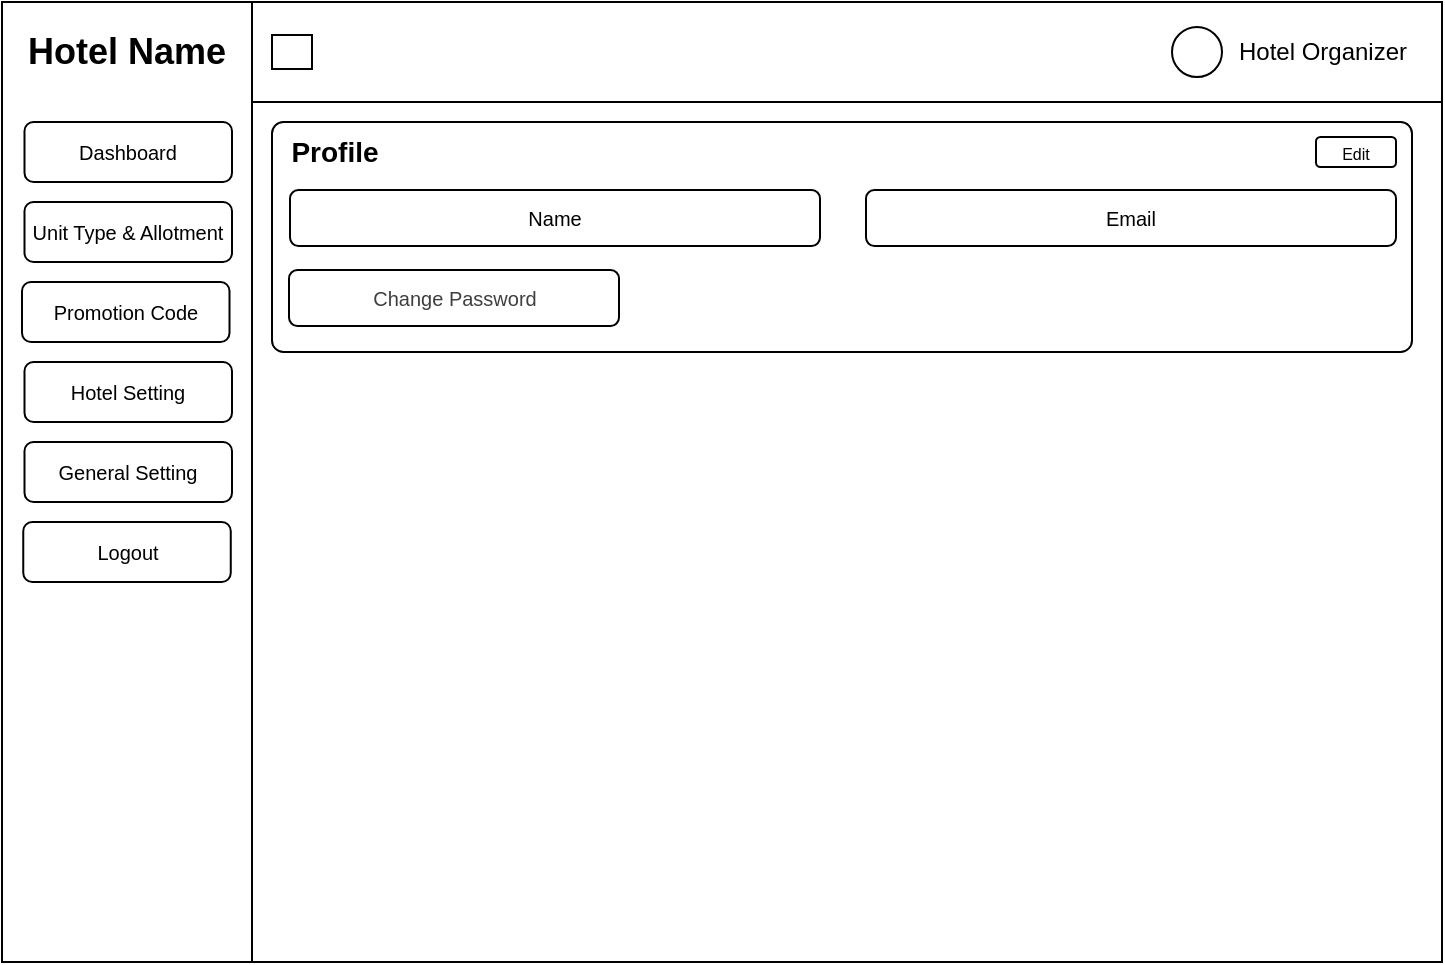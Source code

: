<mxfile>
    <diagram id="2IZJ6eDyzTfEzZSVBCwF" name="Page-1">
        <mxGraphModel dx="1039" dy="543" grid="0" gridSize="10" guides="1" tooltips="1" connect="1" arrows="1" fold="1" page="1" pageScale="1" pageWidth="850" pageHeight="1100" math="0" shadow="0">
            <root>
                <mxCell id="0"/>
                <mxCell id="1" parent="0"/>
                <mxCell id="2" value="" style="rounded=0;whiteSpace=wrap;html=1;" vertex="1" parent="1">
                    <mxGeometry x="85" y="48" width="720" height="480" as="geometry"/>
                </mxCell>
                <mxCell id="3" value="" style="rounded=0;whiteSpace=wrap;html=1;" vertex="1" parent="1">
                    <mxGeometry x="85" y="48" width="125" height="480" as="geometry"/>
                </mxCell>
                <mxCell id="4" value="" style="rounded=0;whiteSpace=wrap;html=1;" vertex="1" parent="1">
                    <mxGeometry x="210" y="48" width="595" height="50" as="geometry"/>
                </mxCell>
                <mxCell id="5" value="Hotel Name" style="text;html=1;align=center;verticalAlign=middle;whiteSpace=wrap;rounded=0;fontSize=18;fontStyle=1" vertex="1" parent="1">
                    <mxGeometry x="96.25" y="58" width="102.5" height="30" as="geometry"/>
                </mxCell>
                <mxCell id="6" value="" style="group" vertex="1" connectable="0" parent="1">
                    <mxGeometry x="670" y="58" width="130" height="30" as="geometry"/>
                </mxCell>
                <mxCell id="7" value="" style="ellipse;whiteSpace=wrap;html=1;aspect=fixed;" vertex="1" parent="6">
                    <mxGeometry y="2.5" width="25" height="25" as="geometry"/>
                </mxCell>
                <mxCell id="8" value="Hotel Organizer" style="text;html=1;align=center;verticalAlign=middle;resizable=0;points=[];autosize=1;strokeColor=none;fillColor=none;" vertex="1" parent="6">
                    <mxGeometry x="20" width="110" height="30" as="geometry"/>
                </mxCell>
                <mxCell id="9" value="" style="rounded=0;whiteSpace=wrap;html=1;" vertex="1" parent="1">
                    <mxGeometry x="220" y="64.5" width="20" height="17" as="geometry"/>
                </mxCell>
                <mxCell id="10" value="Dashboard" style="rounded=1;whiteSpace=wrap;html=1;fontSize=10;" vertex="1" parent="1">
                    <mxGeometry x="96.25" y="108" width="103.75" height="30" as="geometry"/>
                </mxCell>
                <mxCell id="11" value="&lt;font style=&quot;font-size: 10px;&quot;&gt;Unit Type &amp;amp; Allotment&lt;/font&gt;" style="rounded=1;whiteSpace=wrap;html=1;" vertex="1" parent="1">
                    <mxGeometry x="96.25" y="148" width="103.75" height="30" as="geometry"/>
                </mxCell>
                <mxCell id="12" value="&lt;font style=&quot;font-size: 10px;&quot;&gt;Promotion Code&lt;/font&gt;" style="rounded=1;whiteSpace=wrap;html=1;" vertex="1" parent="1">
                    <mxGeometry x="95" y="188" width="103.75" height="30" as="geometry"/>
                </mxCell>
                <mxCell id="13" value="&lt;font style=&quot;font-size: 10px;&quot;&gt;General Setting&lt;/font&gt;" style="rounded=1;whiteSpace=wrap;html=1;" vertex="1" parent="1">
                    <mxGeometry x="96.25" y="268" width="103.75" height="30" as="geometry"/>
                </mxCell>
                <mxCell id="14" value="&lt;font style=&quot;font-size: 10px;&quot;&gt;Hotel Setting&lt;/font&gt;" style="rounded=1;whiteSpace=wrap;html=1;" vertex="1" parent="1">
                    <mxGeometry x="96.25" y="228" width="103.75" height="30" as="geometry"/>
                </mxCell>
                <mxCell id="15" value="&lt;font style=&quot;font-size: 10px;&quot;&gt;Logout&lt;/font&gt;" style="rounded=1;whiteSpace=wrap;html=1;" vertex="1" parent="1">
                    <mxGeometry x="95.63" y="308" width="103.75" height="30" as="geometry"/>
                </mxCell>
                <mxCell id="16" value="" style="rounded=1;whiteSpace=wrap;html=1;arcSize=5;" vertex="1" parent="1">
                    <mxGeometry x="220" y="108" width="570" height="115" as="geometry"/>
                </mxCell>
                <mxCell id="17" value="&lt;font style=&quot;font-size: 14px;&quot;&gt;&lt;b&gt;Profile&lt;/b&gt;&lt;/font&gt;" style="text;html=1;align=center;verticalAlign=middle;resizable=0;points=[];autosize=1;strokeColor=none;fillColor=none;" vertex="1" parent="1">
                    <mxGeometry x="220" y="108" width="62" height="29" as="geometry"/>
                </mxCell>
                <mxCell id="18" value="&lt;font style=&quot;font-size: 8px;&quot;&gt;Edit&lt;/font&gt;" style="rounded=1;whiteSpace=wrap;html=1;" vertex="1" parent="1">
                    <mxGeometry x="742" y="115.5" width="40" height="15" as="geometry"/>
                </mxCell>
                <mxCell id="19" value="&lt;font style=&quot;font-size: 10px;&quot;&gt;Name&lt;/font&gt;" style="rounded=1;whiteSpace=wrap;html=1;align=center;" vertex="1" parent="1">
                    <mxGeometry x="229" y="142" width="265" height="28" as="geometry"/>
                </mxCell>
                <mxCell id="20" value="&lt;span style=&quot;font-size: 10px;&quot;&gt;Email&lt;/span&gt;" style="rounded=1;whiteSpace=wrap;html=1;" vertex="1" parent="1">
                    <mxGeometry x="517" y="142" width="265" height="28" as="geometry"/>
                </mxCell>
                <mxCell id="22" value="&lt;span style=&quot;color: rgb(63, 63, 63); font-size: 10px; text-align: left;&quot;&gt;Change Password&lt;/span&gt;" style="rounded=1;whiteSpace=wrap;html=1;" vertex="1" parent="1">
                    <mxGeometry x="228.5" y="182" width="165" height="28" as="geometry"/>
                </mxCell>
            </root>
        </mxGraphModel>
    </diagram>
</mxfile>